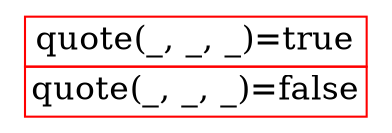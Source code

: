 digraph
{
	node [shape=record, style=filled, fillcolor=white, fontsize=16.0];
	rankdir=LR;
	ranksep="1.2 equally"

	1 [shape=none label=<<table border="0" cellspacing="0">
		<tr><td port="quote(_, _, _)=true" border="1" color="red">quote(_, _, _)=true</td></tr>
		<tr><td port="quote(_, _, _)=false" border="1" color="red">quote(_, _, _)=false</td></tr>
	</table>>
	]


}
